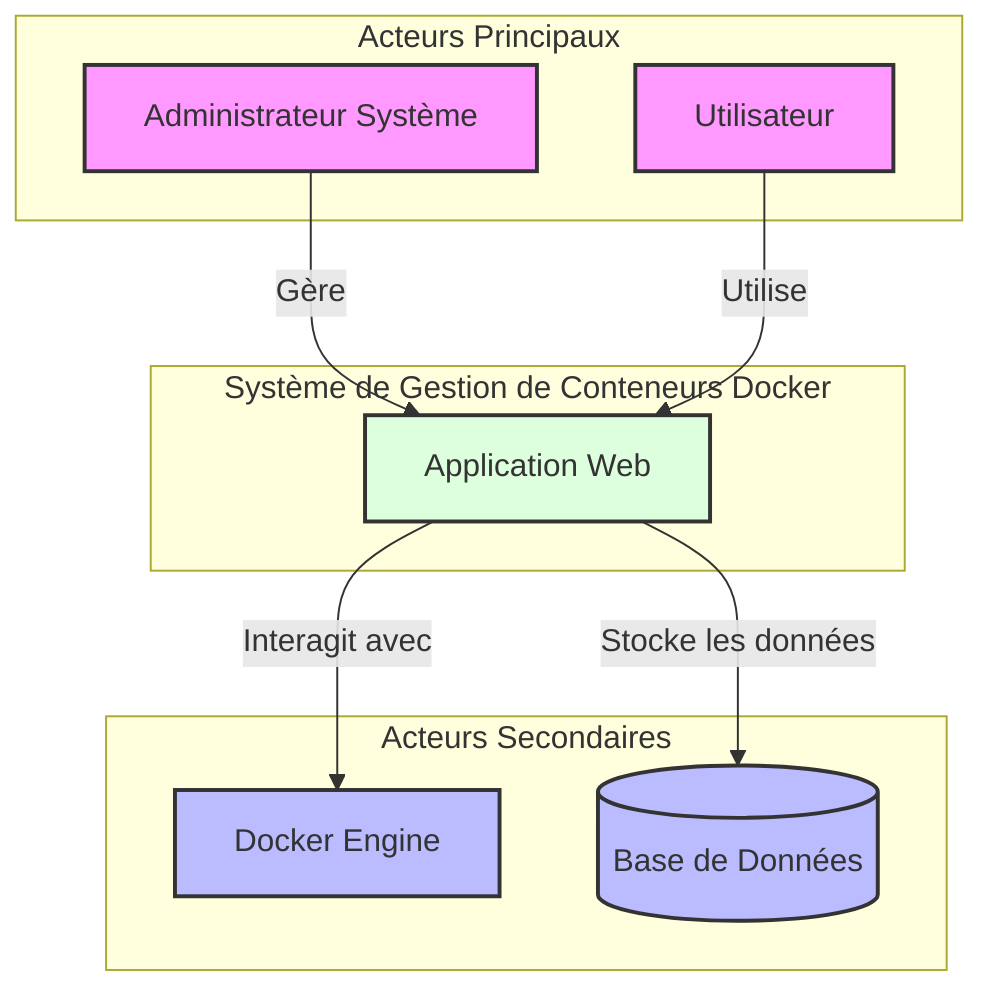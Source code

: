 graph TB
    subgraph "Système de Gestion de Conteneurs Docker"
        App[Application Web]
    end

    subgraph "Acteurs Principaux"
        Admin[Administrateur Système]
        User[Utilisateur]
    end

    subgraph "Acteurs Secondaires"
        Docker[Docker Engine]
        DB[(Base de Données)]
    end

    %% Interactions
    Admin -->|Gère| App
    User -->|Utilise| App
    App -->|Interagit avec| Docker
    App -->|Stocke les données| DB

    %% Légende
    classDef primary fill:#f9f,stroke:#333,stroke-width:2px
    classDef secondary fill:#bbf,stroke:#333,stroke-width:2px
    classDef system fill:#dfd,stroke:#333,stroke-width:2px

    class Admin,User primary
    class Docker,DB,GitLab secondary
    class App system